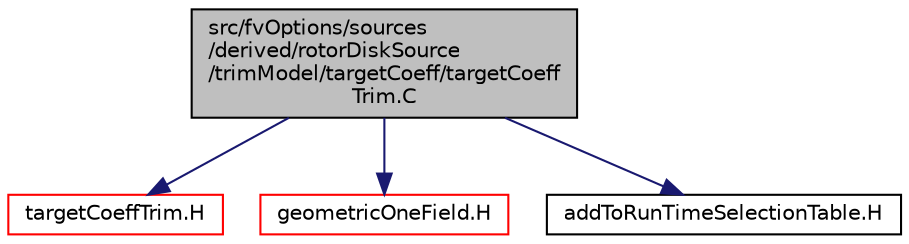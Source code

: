 digraph "src/fvOptions/sources/derived/rotorDiskSource/trimModel/targetCoeff/targetCoeffTrim.C"
{
  bgcolor="transparent";
  edge [fontname="Helvetica",fontsize="10",labelfontname="Helvetica",labelfontsize="10"];
  node [fontname="Helvetica",fontsize="10",shape=record];
  Node0 [label="src/fvOptions/sources\l/derived/rotorDiskSource\l/trimModel/targetCoeff/targetCoeff\lTrim.C",height=0.2,width=0.4,color="black", fillcolor="grey75", style="filled", fontcolor="black"];
  Node0 -> Node1 [color="midnightblue",fontsize="10",style="solid",fontname="Helvetica"];
  Node1 [label="targetCoeffTrim.H",height=0.2,width=0.4,color="red",URL="$a05393.html"];
  Node0 -> Node323 [color="midnightblue",fontsize="10",style="solid",fontname="Helvetica"];
  Node323 [label="geometricOneField.H",height=0.2,width=0.4,color="red",URL="$a10556.html"];
  Node0 -> Node331 [color="midnightblue",fontsize="10",style="solid",fontname="Helvetica"];
  Node331 [label="addToRunTimeSelectionTable.H",height=0.2,width=0.4,color="black",URL="$a09989.html",tooltip="Macros for easy insertion into run-time selection tables. "];
}
